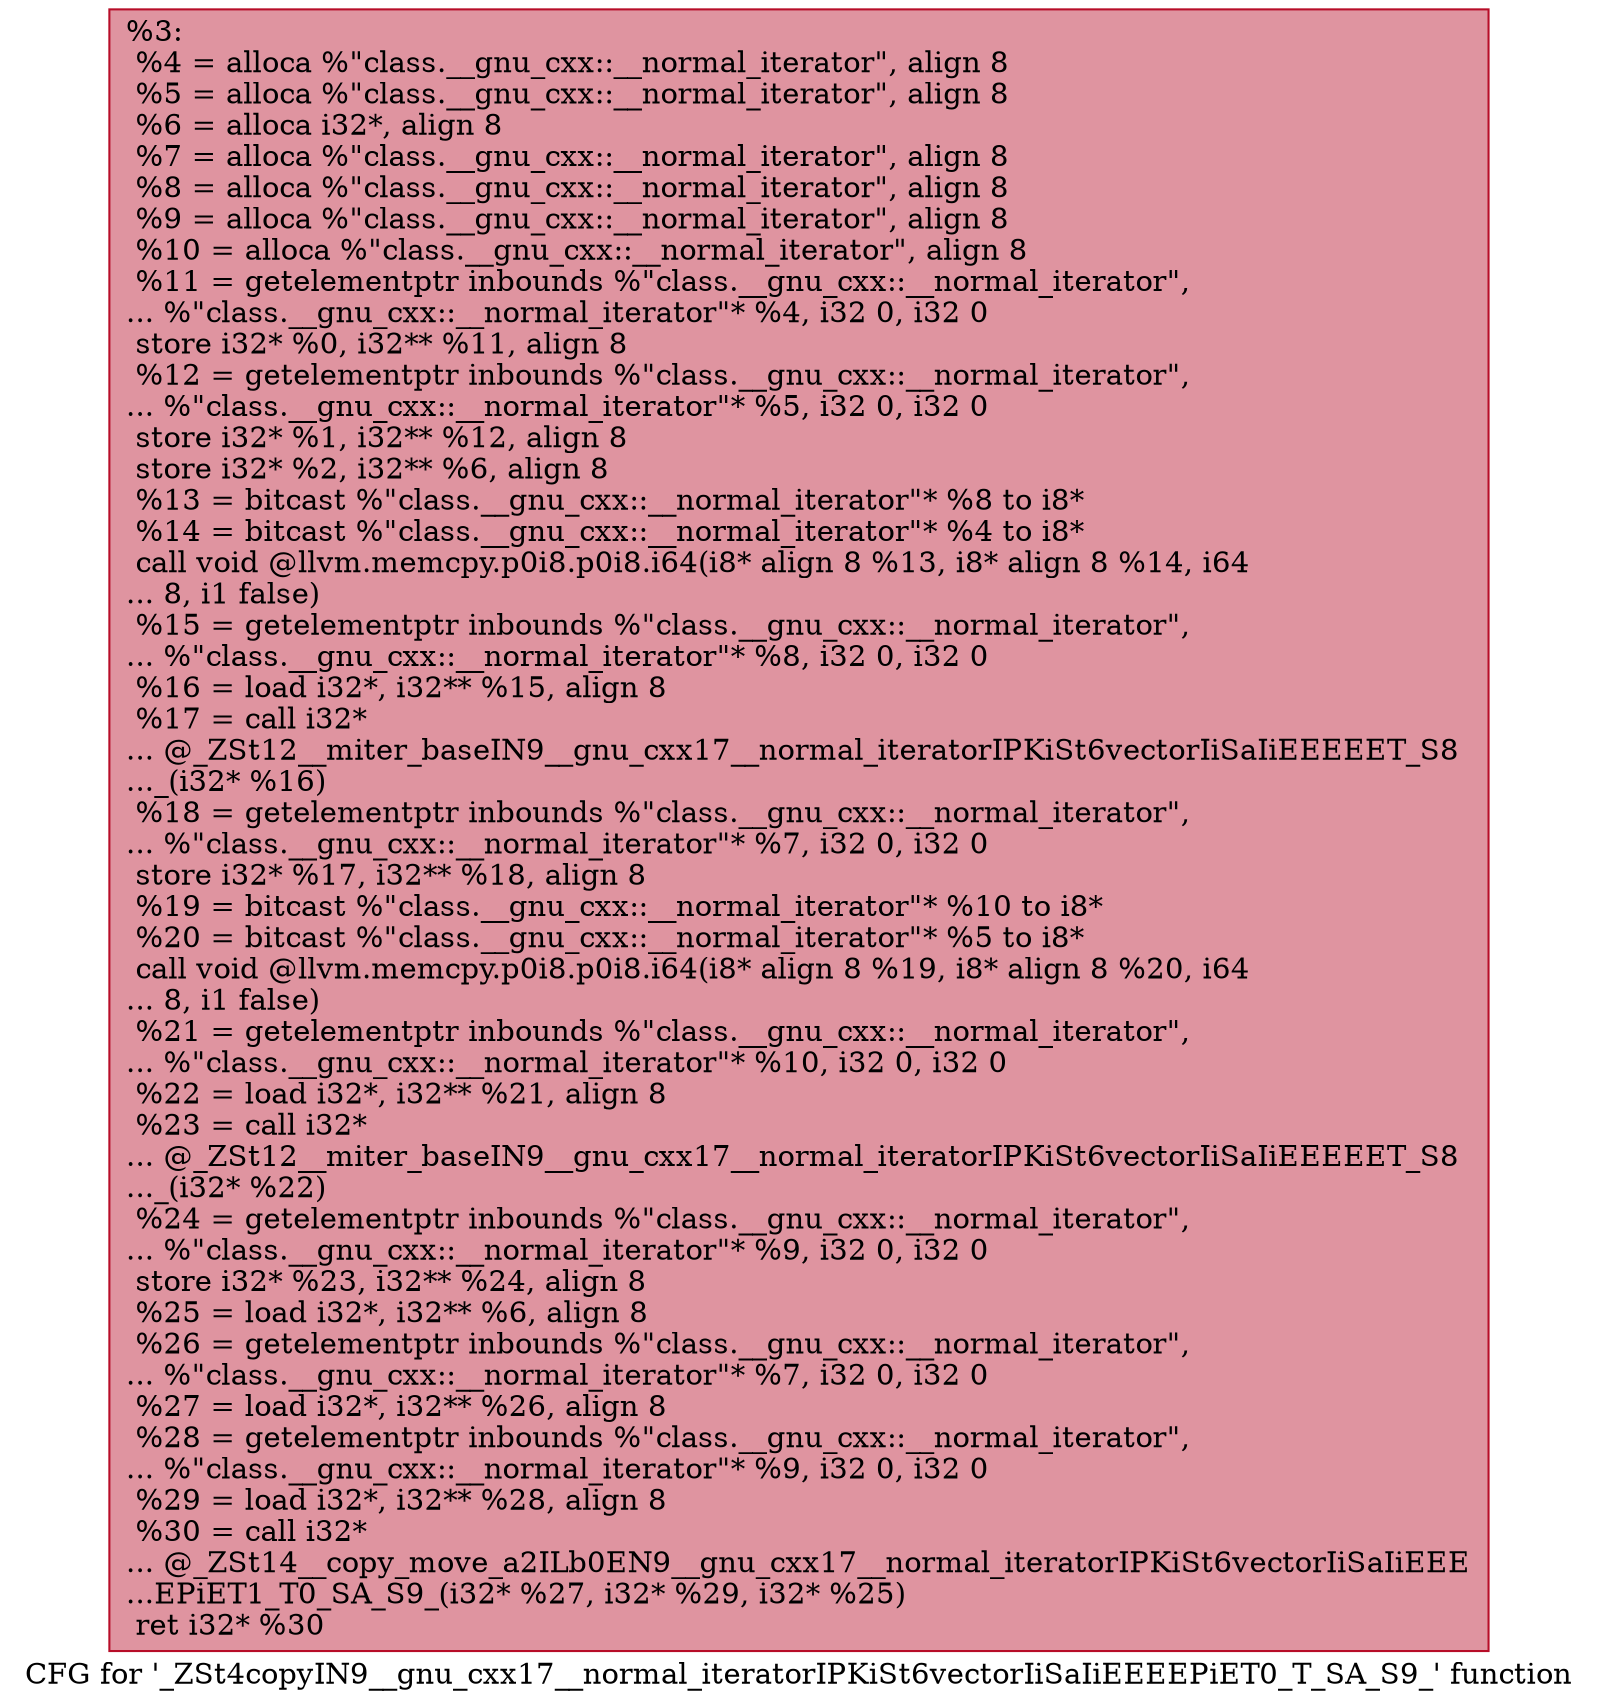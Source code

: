 digraph "CFG for '_ZSt4copyIN9__gnu_cxx17__normal_iteratorIPKiSt6vectorIiSaIiEEEEPiET0_T_SA_S9_' function" {
	label="CFG for '_ZSt4copyIN9__gnu_cxx17__normal_iteratorIPKiSt6vectorIiSaIiEEEEPiET0_T_SA_S9_' function";

	Node0x559aeab02f80 [shape=record,color="#b70d28ff", style=filled, fillcolor="#b70d2870",label="{%3:\l  %4 = alloca %\"class.__gnu_cxx::__normal_iterator\", align 8\l  %5 = alloca %\"class.__gnu_cxx::__normal_iterator\", align 8\l  %6 = alloca i32*, align 8\l  %7 = alloca %\"class.__gnu_cxx::__normal_iterator\", align 8\l  %8 = alloca %\"class.__gnu_cxx::__normal_iterator\", align 8\l  %9 = alloca %\"class.__gnu_cxx::__normal_iterator\", align 8\l  %10 = alloca %\"class.__gnu_cxx::__normal_iterator\", align 8\l  %11 = getelementptr inbounds %\"class.__gnu_cxx::__normal_iterator\",\l... %\"class.__gnu_cxx::__normal_iterator\"* %4, i32 0, i32 0\l  store i32* %0, i32** %11, align 8\l  %12 = getelementptr inbounds %\"class.__gnu_cxx::__normal_iterator\",\l... %\"class.__gnu_cxx::__normal_iterator\"* %5, i32 0, i32 0\l  store i32* %1, i32** %12, align 8\l  store i32* %2, i32** %6, align 8\l  %13 = bitcast %\"class.__gnu_cxx::__normal_iterator\"* %8 to i8*\l  %14 = bitcast %\"class.__gnu_cxx::__normal_iterator\"* %4 to i8*\l  call void @llvm.memcpy.p0i8.p0i8.i64(i8* align 8 %13, i8* align 8 %14, i64\l... 8, i1 false)\l  %15 = getelementptr inbounds %\"class.__gnu_cxx::__normal_iterator\",\l... %\"class.__gnu_cxx::__normal_iterator\"* %8, i32 0, i32 0\l  %16 = load i32*, i32** %15, align 8\l  %17 = call i32*\l... @_ZSt12__miter_baseIN9__gnu_cxx17__normal_iteratorIPKiSt6vectorIiSaIiEEEEET_S8\l..._(i32* %16)\l  %18 = getelementptr inbounds %\"class.__gnu_cxx::__normal_iterator\",\l... %\"class.__gnu_cxx::__normal_iterator\"* %7, i32 0, i32 0\l  store i32* %17, i32** %18, align 8\l  %19 = bitcast %\"class.__gnu_cxx::__normal_iterator\"* %10 to i8*\l  %20 = bitcast %\"class.__gnu_cxx::__normal_iterator\"* %5 to i8*\l  call void @llvm.memcpy.p0i8.p0i8.i64(i8* align 8 %19, i8* align 8 %20, i64\l... 8, i1 false)\l  %21 = getelementptr inbounds %\"class.__gnu_cxx::__normal_iterator\",\l... %\"class.__gnu_cxx::__normal_iterator\"* %10, i32 0, i32 0\l  %22 = load i32*, i32** %21, align 8\l  %23 = call i32*\l... @_ZSt12__miter_baseIN9__gnu_cxx17__normal_iteratorIPKiSt6vectorIiSaIiEEEEET_S8\l..._(i32* %22)\l  %24 = getelementptr inbounds %\"class.__gnu_cxx::__normal_iterator\",\l... %\"class.__gnu_cxx::__normal_iterator\"* %9, i32 0, i32 0\l  store i32* %23, i32** %24, align 8\l  %25 = load i32*, i32** %6, align 8\l  %26 = getelementptr inbounds %\"class.__gnu_cxx::__normal_iterator\",\l... %\"class.__gnu_cxx::__normal_iterator\"* %7, i32 0, i32 0\l  %27 = load i32*, i32** %26, align 8\l  %28 = getelementptr inbounds %\"class.__gnu_cxx::__normal_iterator\",\l... %\"class.__gnu_cxx::__normal_iterator\"* %9, i32 0, i32 0\l  %29 = load i32*, i32** %28, align 8\l  %30 = call i32*\l... @_ZSt14__copy_move_a2ILb0EN9__gnu_cxx17__normal_iteratorIPKiSt6vectorIiSaIiEEE\l...EPiET1_T0_SA_S9_(i32* %27, i32* %29, i32* %25)\l  ret i32* %30\l}"];
}
